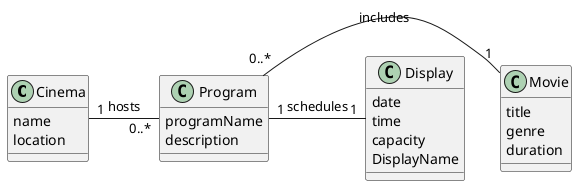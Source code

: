 @startuml
    class Cinema {
        name
        location
    }

    class Movie {
        title
        genre
        duration
    }

    class Display {
        date
        time
        capacity
        DisplayName
    }

    class Program {
  
        programName
        description
    }

    Cinema "1" -right- "0..*" Program : hosts
    Program "0..*" -right- "1" Movie : includes
    Program "1" -right- "1" Display : schedules
    
@enduml
